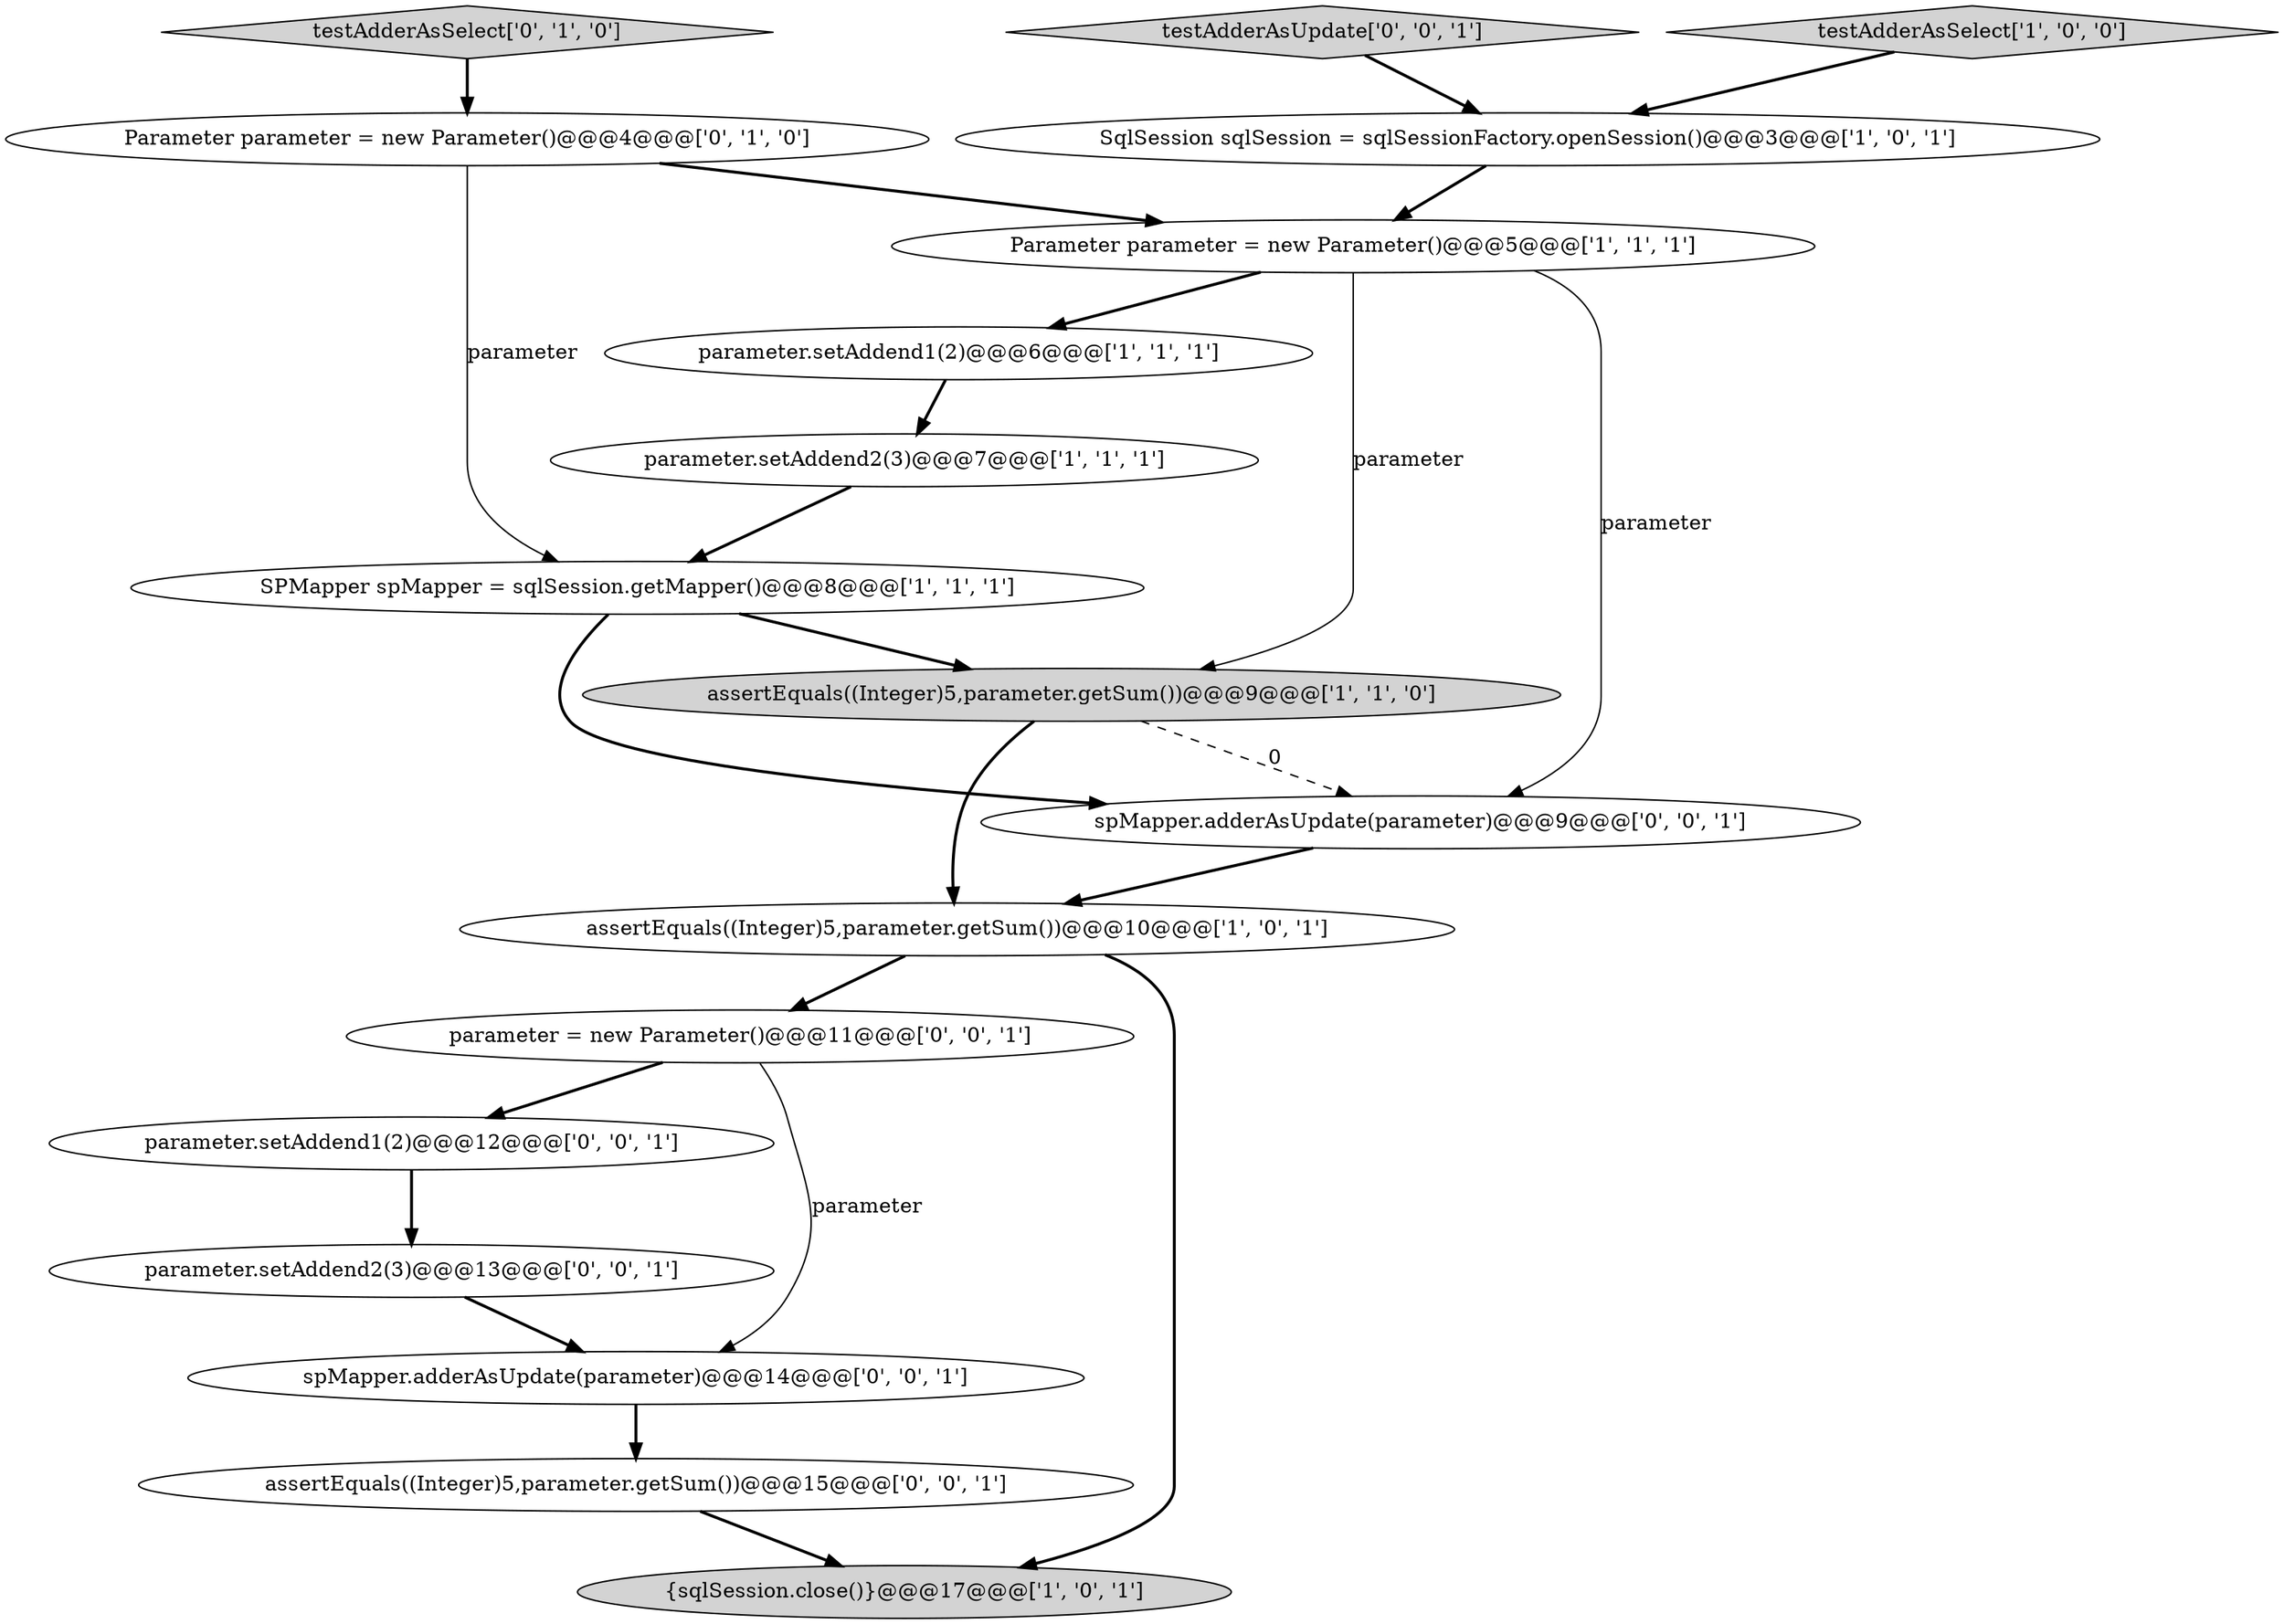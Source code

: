 digraph {
7 [style = filled, label = "testAdderAsSelect['1', '0', '0']", fillcolor = lightgray, shape = diamond image = "AAA0AAABBB1BBB"];
6 [style = filled, label = "SPMapper spMapper = sqlSession.getMapper()@@@8@@@['1', '1', '1']", fillcolor = white, shape = ellipse image = "AAA0AAABBB1BBB"];
11 [style = filled, label = "spMapper.adderAsUpdate(parameter)@@@14@@@['0', '0', '1']", fillcolor = white, shape = ellipse image = "AAA0AAABBB3BBB"];
9 [style = filled, label = "testAdderAsSelect['0', '1', '0']", fillcolor = lightgray, shape = diamond image = "AAA0AAABBB2BBB"];
16 [style = filled, label = "parameter.setAddend2(3)@@@13@@@['0', '0', '1']", fillcolor = white, shape = ellipse image = "AAA0AAABBB3BBB"];
4 [style = filled, label = "Parameter parameter = new Parameter()@@@5@@@['1', '1', '1']", fillcolor = white, shape = ellipse image = "AAA0AAABBB1BBB"];
2 [style = filled, label = "assertEquals((Integer)5,parameter.getSum())@@@9@@@['1', '1', '0']", fillcolor = lightgray, shape = ellipse image = "AAA0AAABBB1BBB"];
0 [style = filled, label = "parameter.setAddend2(3)@@@7@@@['1', '1', '1']", fillcolor = white, shape = ellipse image = "AAA0AAABBB1BBB"];
5 [style = filled, label = "SqlSession sqlSession = sqlSessionFactory.openSession()@@@3@@@['1', '0', '1']", fillcolor = white, shape = ellipse image = "AAA0AAABBB1BBB"];
10 [style = filled, label = "Parameter parameter = new Parameter()@@@4@@@['0', '1', '0']", fillcolor = white, shape = ellipse image = "AAA0AAABBB2BBB"];
1 [style = filled, label = "{sqlSession.close()}@@@17@@@['1', '0', '1']", fillcolor = lightgray, shape = ellipse image = "AAA0AAABBB1BBB"];
12 [style = filled, label = "parameter = new Parameter()@@@11@@@['0', '0', '1']", fillcolor = white, shape = ellipse image = "AAA0AAABBB3BBB"];
13 [style = filled, label = "spMapper.adderAsUpdate(parameter)@@@9@@@['0', '0', '1']", fillcolor = white, shape = ellipse image = "AAA0AAABBB3BBB"];
14 [style = filled, label = "assertEquals((Integer)5,parameter.getSum())@@@15@@@['0', '0', '1']", fillcolor = white, shape = ellipse image = "AAA0AAABBB3BBB"];
8 [style = filled, label = "parameter.setAddend1(2)@@@6@@@['1', '1', '1']", fillcolor = white, shape = ellipse image = "AAA0AAABBB1BBB"];
15 [style = filled, label = "testAdderAsUpdate['0', '0', '1']", fillcolor = lightgray, shape = diamond image = "AAA0AAABBB3BBB"];
17 [style = filled, label = "parameter.setAddend1(2)@@@12@@@['0', '0', '1']", fillcolor = white, shape = ellipse image = "AAA0AAABBB3BBB"];
3 [style = filled, label = "assertEquals((Integer)5,parameter.getSum())@@@10@@@['1', '0', '1']", fillcolor = white, shape = ellipse image = "AAA0AAABBB1BBB"];
16->11 [style = bold, label=""];
3->1 [style = bold, label=""];
11->14 [style = bold, label=""];
0->6 [style = bold, label=""];
10->6 [style = solid, label="parameter"];
2->3 [style = bold, label=""];
12->17 [style = bold, label=""];
4->13 [style = solid, label="parameter"];
9->10 [style = bold, label=""];
3->12 [style = bold, label=""];
15->5 [style = bold, label=""];
14->1 [style = bold, label=""];
6->2 [style = bold, label=""];
8->0 [style = bold, label=""];
7->5 [style = bold, label=""];
13->3 [style = bold, label=""];
12->11 [style = solid, label="parameter"];
2->13 [style = dashed, label="0"];
4->2 [style = solid, label="parameter"];
6->13 [style = bold, label=""];
5->4 [style = bold, label=""];
10->4 [style = bold, label=""];
4->8 [style = bold, label=""];
17->16 [style = bold, label=""];
}
